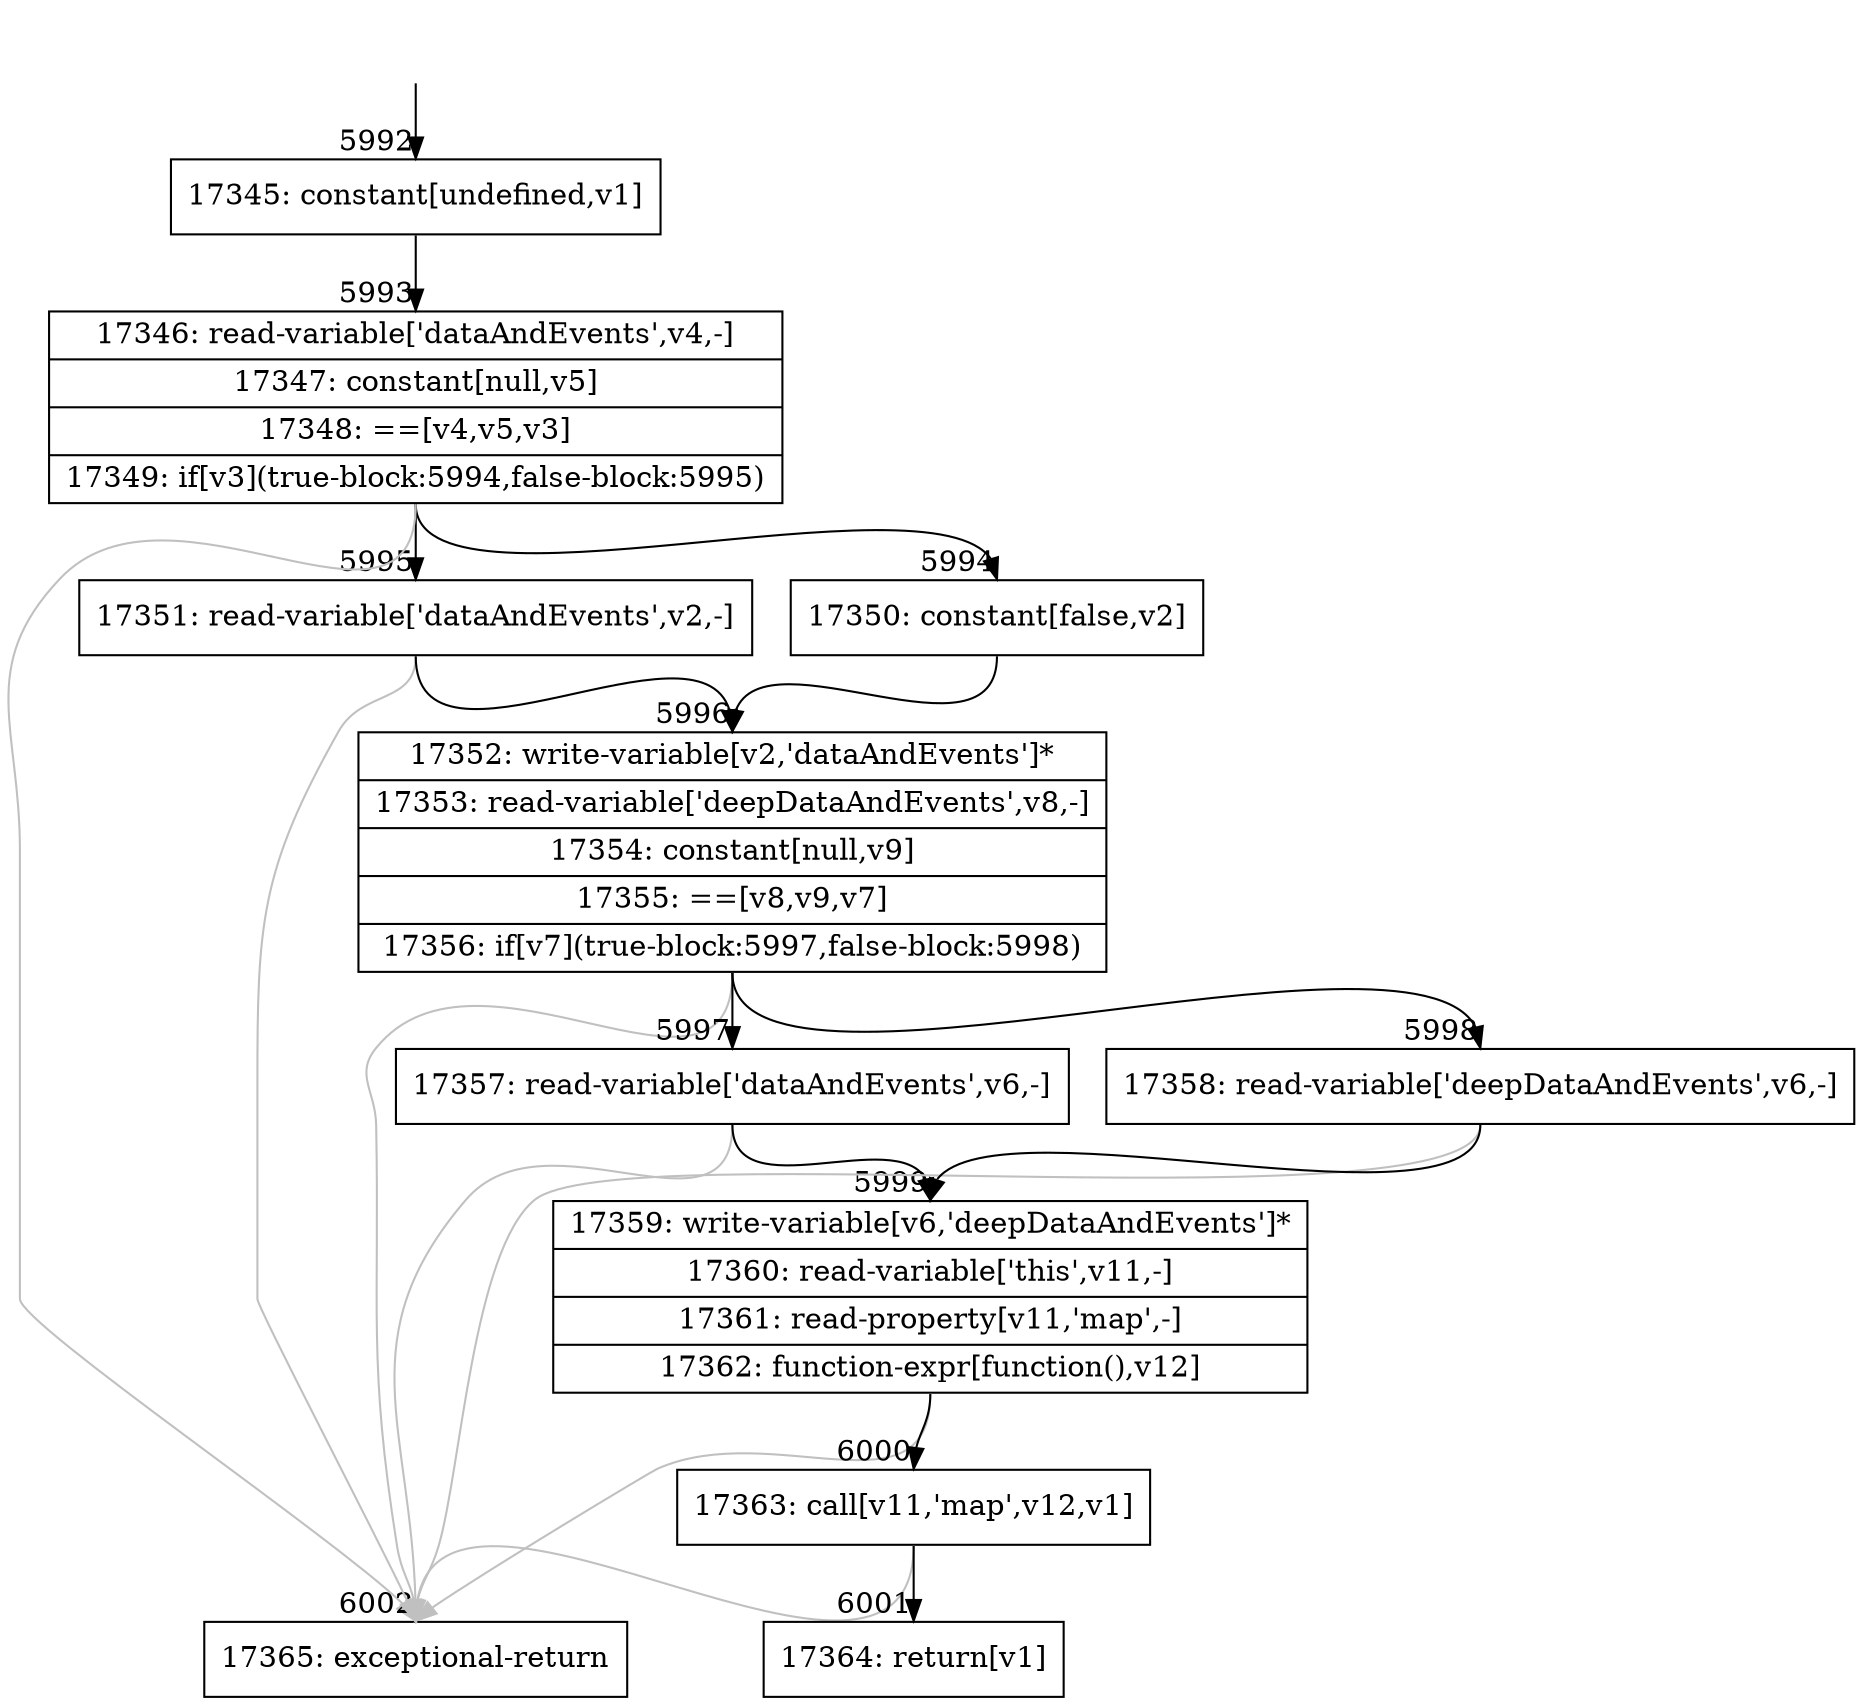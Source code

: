 digraph {
rankdir="TD"
BB_entry395[shape=none,label=""];
BB_entry395 -> BB5992 [tailport=s, headport=n, headlabel="    5992"]
BB5992 [shape=record label="{17345: constant[undefined,v1]}" ] 
BB5992 -> BB5993 [tailport=s, headport=n, headlabel="      5993"]
BB5993 [shape=record label="{17346: read-variable['dataAndEvents',v4,-]|17347: constant[null,v5]|17348: ==[v4,v5,v3]|17349: if[v3](true-block:5994,false-block:5995)}" ] 
BB5993 -> BB5994 [tailport=s, headport=n, headlabel="      5994"]
BB5993 -> BB5995 [tailport=s, headport=n, headlabel="      5995"]
BB5993 -> BB6002 [tailport=s, headport=n, color=gray, headlabel="      6002"]
BB5994 [shape=record label="{17350: constant[false,v2]}" ] 
BB5994 -> BB5996 [tailport=s, headport=n, headlabel="      5996"]
BB5995 [shape=record label="{17351: read-variable['dataAndEvents',v2,-]}" ] 
BB5995 -> BB5996 [tailport=s, headport=n]
BB5995 -> BB6002 [tailport=s, headport=n, color=gray]
BB5996 [shape=record label="{17352: write-variable[v2,'dataAndEvents']*|17353: read-variable['deepDataAndEvents',v8,-]|17354: constant[null,v9]|17355: ==[v8,v9,v7]|17356: if[v7](true-block:5997,false-block:5998)}" ] 
BB5996 -> BB5997 [tailport=s, headport=n, headlabel="      5997"]
BB5996 -> BB5998 [tailport=s, headport=n, headlabel="      5998"]
BB5996 -> BB6002 [tailport=s, headport=n, color=gray]
BB5997 [shape=record label="{17357: read-variable['dataAndEvents',v6,-]}" ] 
BB5997 -> BB5999 [tailport=s, headport=n, headlabel="      5999"]
BB5997 -> BB6002 [tailport=s, headport=n, color=gray]
BB5998 [shape=record label="{17358: read-variable['deepDataAndEvents',v6,-]}" ] 
BB5998 -> BB5999 [tailport=s, headport=n]
BB5998 -> BB6002 [tailport=s, headport=n, color=gray]
BB5999 [shape=record label="{17359: write-variable[v6,'deepDataAndEvents']*|17360: read-variable['this',v11,-]|17361: read-property[v11,'map',-]|17362: function-expr[function(),v12]}" ] 
BB5999 -> BB6000 [tailport=s, headport=n, headlabel="      6000"]
BB5999 -> BB6002 [tailport=s, headport=n, color=gray]
BB6000 [shape=record label="{17363: call[v11,'map',v12,v1]}" ] 
BB6000 -> BB6001 [tailport=s, headport=n, headlabel="      6001"]
BB6000 -> BB6002 [tailport=s, headport=n, color=gray]
BB6001 [shape=record label="{17364: return[v1]}" ] 
BB6002 [shape=record label="{17365: exceptional-return}" ] 
}

